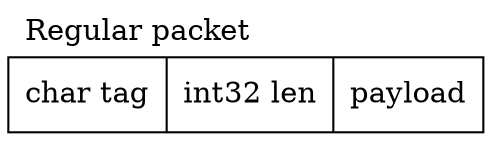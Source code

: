 graph regular {
      label="Regular packet";
      labelloc=t;
      labeljust=l;
      node [shape=record];
      struct1 [label="char tag|int32 len|payload"];
}
